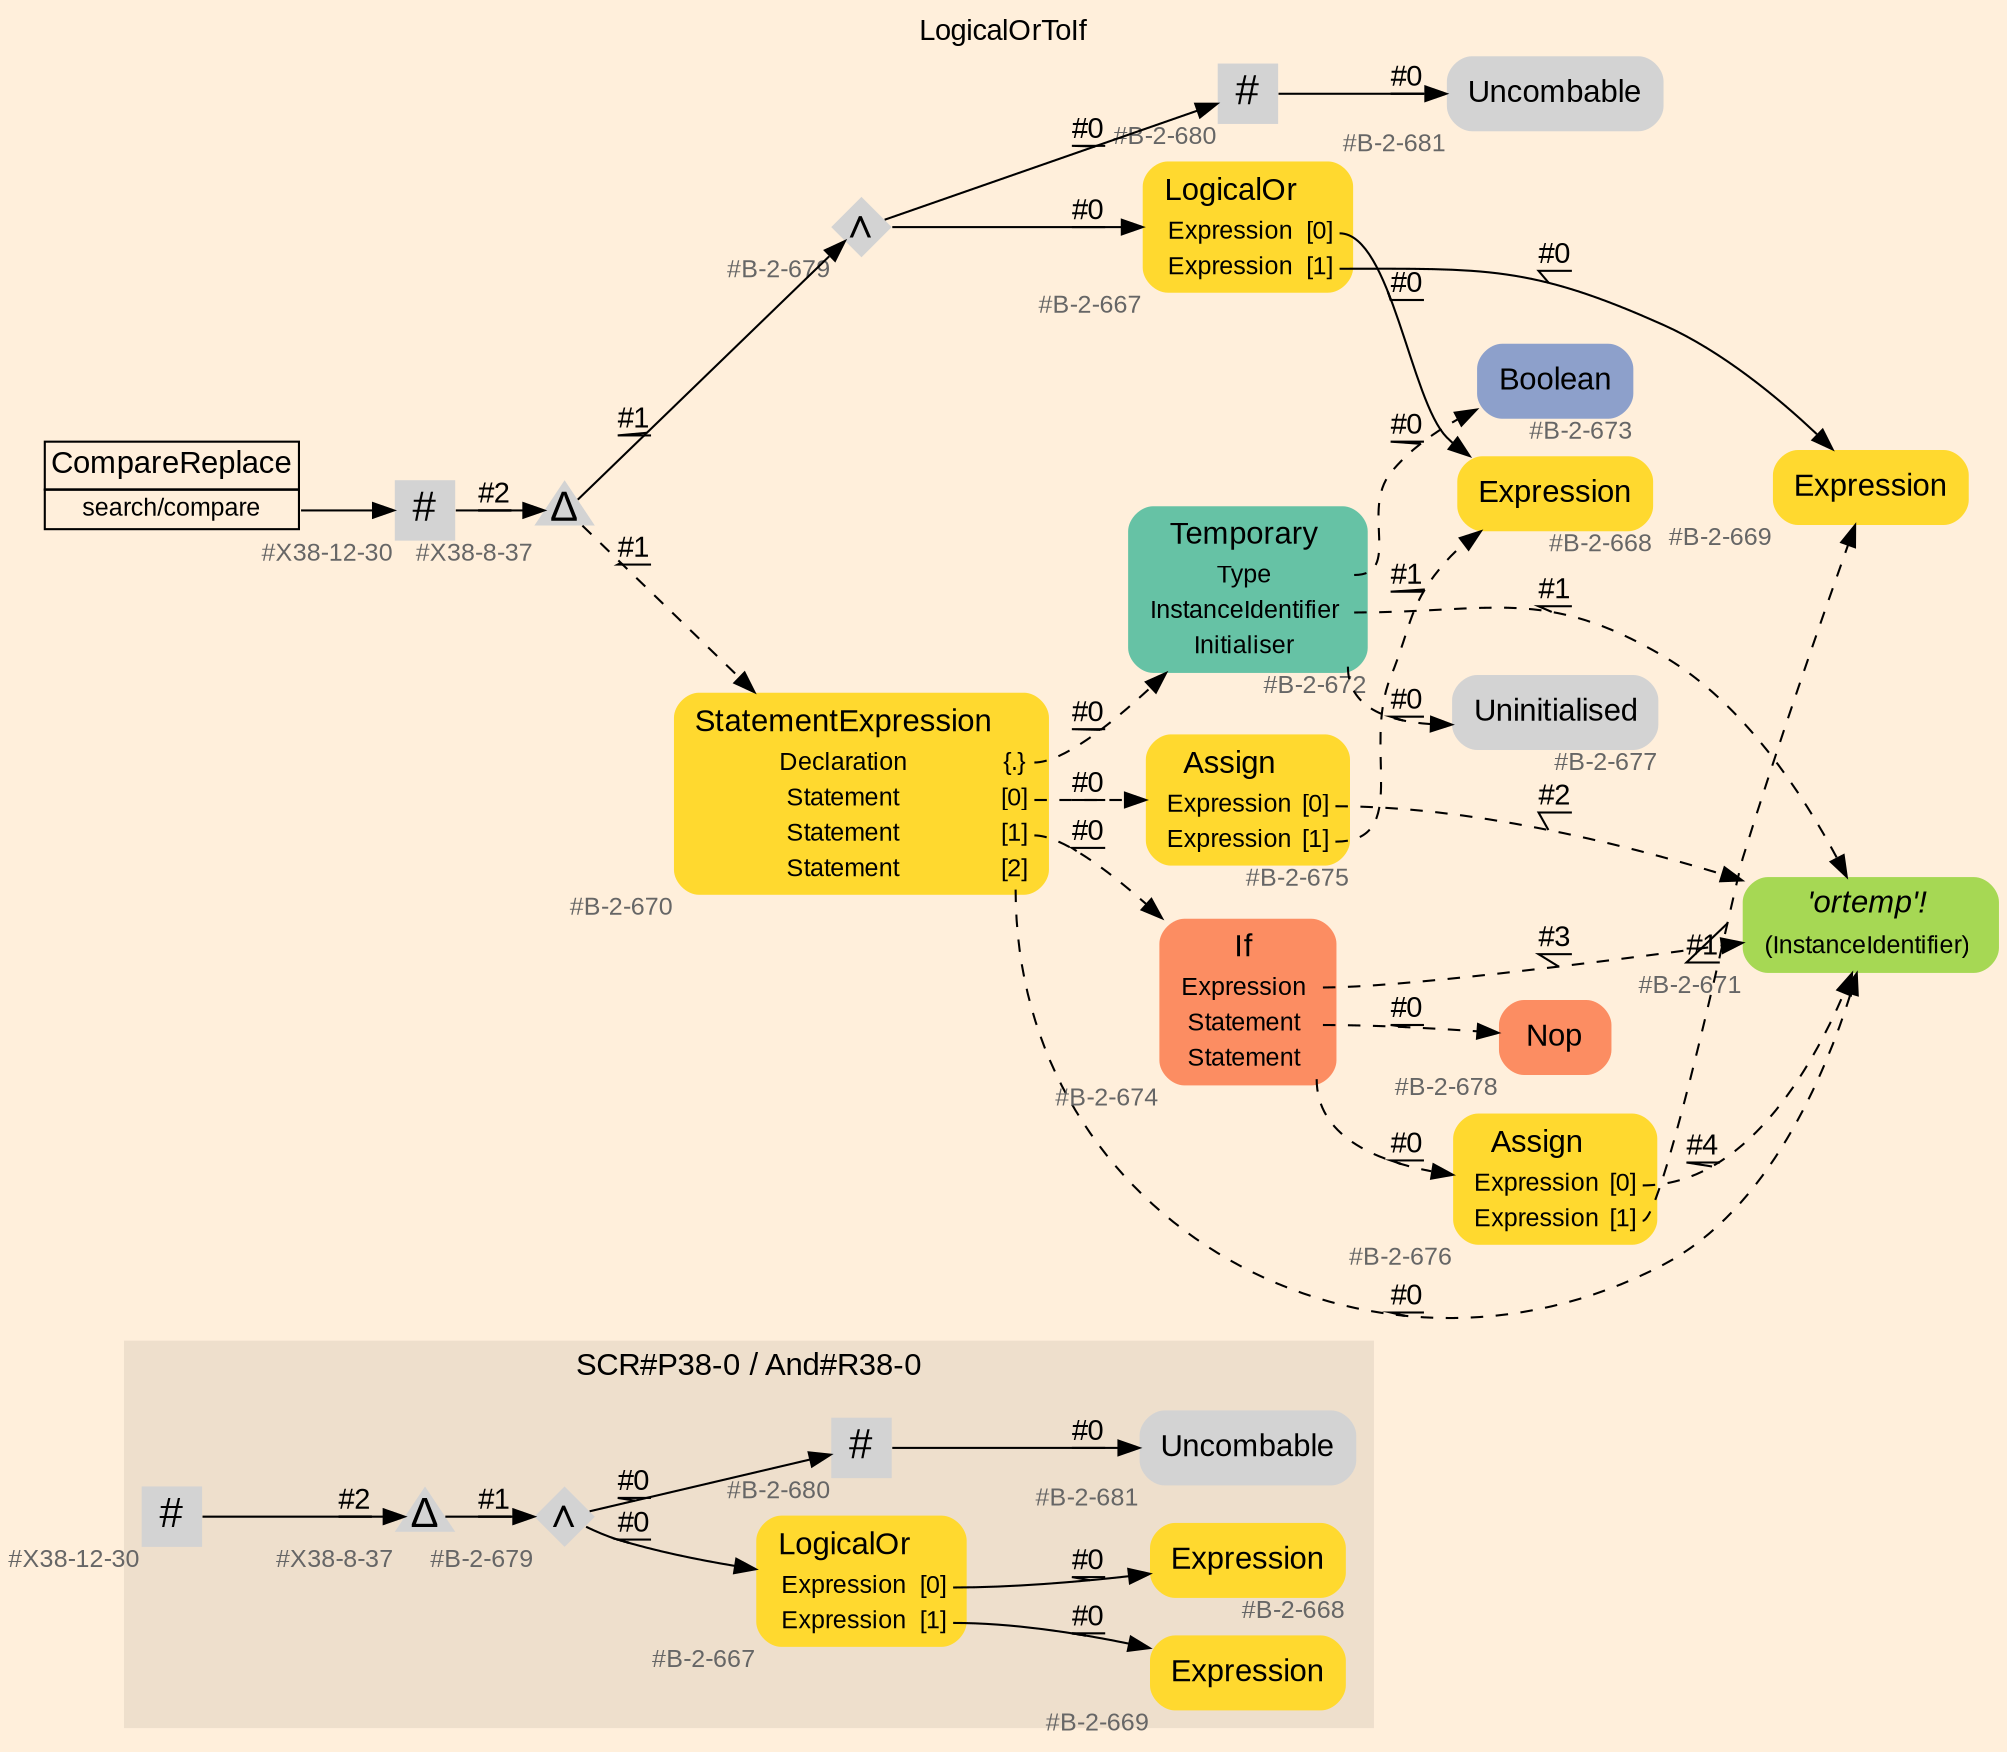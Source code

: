 digraph "LogicalOrToIf" {
label = "LogicalOrToIf"
labelloc = t
graph [
    rankdir = "LR"
    ranksep = 0.3
    bgcolor = antiquewhite1
    color = black
    fontcolor = black
    fontname = "Arial"
];
node [
    fontname = "Arial"
];
edge [
    fontname = "Arial"
];

// -------------------- figure And#R38-0 --------------------
// -------- region And#R38-0 ----------
subgraph "clusterAnd#R38-0" {
    label = "SCR#P38-0 / And#R38-0"
    style = "filled"
    color = antiquewhite2
    fontsize = "15"
    // -------- block And#R38-0/#B-2-668 ----------
    "And#R38-0/#B-2-668" [
        fillcolor = "/set28/6"
        xlabel = "#B-2-668"
        fontsize = "12"
        fontcolor = grey40
        shape = "plaintext"
        label = <<TABLE BORDER="0" CELLBORDER="0" CELLSPACING="0">
         <TR><TD><FONT COLOR="black" POINT-SIZE="15">Expression</FONT></TD></TR>
        </TABLE>>
        style = "rounded,filled"
    ];
    
    // -------- block And#R38-0/#X38-12-30 ----------
    "And#R38-0/#X38-12-30" [
        xlabel = "#X38-12-30"
        fontsize = "12"
        fontcolor = grey40
        shape = "square"
        label = <<FONT COLOR="black" POINT-SIZE="20">#</FONT>>
        style = "filled"
        penwidth = 0.0
        fixedsize = true
        width = 0.4
        height = 0.4
    ];
    
    // -------- block And#R38-0/#B-2-667 ----------
    "And#R38-0/#B-2-667" [
        fillcolor = "/set28/6"
        xlabel = "#B-2-667"
        fontsize = "12"
        fontcolor = grey40
        shape = "plaintext"
        label = <<TABLE BORDER="0" CELLBORDER="0" CELLSPACING="0">
         <TR><TD><FONT COLOR="black" POINT-SIZE="15">LogicalOr</FONT></TD></TR>
         <TR><TD><FONT COLOR="black" POINT-SIZE="12">Expression</FONT></TD><TD PORT="port0"><FONT COLOR="black" POINT-SIZE="12">[0]</FONT></TD></TR>
         <TR><TD><FONT COLOR="black" POINT-SIZE="12">Expression</FONT></TD><TD PORT="port1"><FONT COLOR="black" POINT-SIZE="12">[1]</FONT></TD></TR>
        </TABLE>>
        style = "rounded,filled"
    ];
    
    // -------- block And#R38-0/#B-2-679 ----------
    "And#R38-0/#B-2-679" [
        xlabel = "#B-2-679"
        fontsize = "12"
        fontcolor = grey40
        shape = "diamond"
        label = <<FONT COLOR="black" POINT-SIZE="20">∧</FONT>>
        style = "filled"
        penwidth = 0.0
        fixedsize = true
        width = 0.4
        height = 0.4
    ];
    
    // -------- block And#R38-0/#B-2-669 ----------
    "And#R38-0/#B-2-669" [
        fillcolor = "/set28/6"
        xlabel = "#B-2-669"
        fontsize = "12"
        fontcolor = grey40
        shape = "plaintext"
        label = <<TABLE BORDER="0" CELLBORDER="0" CELLSPACING="0">
         <TR><TD><FONT COLOR="black" POINT-SIZE="15">Expression</FONT></TD></TR>
        </TABLE>>
        style = "rounded,filled"
    ];
    
    // -------- block And#R38-0/#B-2-681 ----------
    "And#R38-0/#B-2-681" [
        xlabel = "#B-2-681"
        fontsize = "12"
        fontcolor = grey40
        shape = "plaintext"
        label = <<TABLE BORDER="0" CELLBORDER="0" CELLSPACING="0">
         <TR><TD><FONT COLOR="black" POINT-SIZE="15">Uncombable</FONT></TD></TR>
        </TABLE>>
        style = "rounded,filled"
    ];
    
    // -------- block And#R38-0/#X38-8-37 ----------
    "And#R38-0/#X38-8-37" [
        xlabel = "#X38-8-37"
        fontsize = "12"
        fontcolor = grey40
        shape = "triangle"
        label = <<FONT COLOR="black" POINT-SIZE="20">Δ</FONT>>
        style = "filled"
        penwidth = 0.0
        fixedsize = true
        width = 0.4
        height = 0.4
    ];
    
    // -------- block And#R38-0/#B-2-680 ----------
    "And#R38-0/#B-2-680" [
        xlabel = "#B-2-680"
        fontsize = "12"
        fontcolor = grey40
        shape = "square"
        label = <<FONT COLOR="black" POINT-SIZE="20">#</FONT>>
        style = "filled"
        penwidth = 0.0
        fixedsize = true
        width = 0.4
        height = 0.4
    ];
    
}

"And#R38-0/#X38-12-30" -> "And#R38-0/#X38-8-37" [
    label = "#2"
    decorate = true
    color = black
    fontcolor = black
];

"And#R38-0/#B-2-667":port0 -> "And#R38-0/#B-2-668" [
    label = "#0"
    decorate = true
    color = black
    fontcolor = black
];

"And#R38-0/#B-2-667":port1 -> "And#R38-0/#B-2-669" [
    label = "#0"
    decorate = true
    color = black
    fontcolor = black
];

"And#R38-0/#B-2-679" -> "And#R38-0/#B-2-667" [
    label = "#0"
    decorate = true
    color = black
    fontcolor = black
];

"And#R38-0/#B-2-679" -> "And#R38-0/#B-2-680" [
    label = "#0"
    decorate = true
    color = black
    fontcolor = black
];

"And#R38-0/#X38-8-37" -> "And#R38-0/#B-2-679" [
    label = "#1"
    decorate = true
    color = black
    fontcolor = black
];

"And#R38-0/#B-2-680" -> "And#R38-0/#B-2-681" [
    label = "#0"
    decorate = true
    color = black
    fontcolor = black
];


// -------------------- transformation figure --------------------
// -------- block CR#X38-10-38 ----------
"CR#X38-10-38" [
    fillcolor = antiquewhite1
    fontsize = "12"
    fontcolor = grey40
    shape = "plaintext"
    label = <<TABLE BORDER="0" CELLBORDER="1" CELLSPACING="0">
     <TR><TD><FONT COLOR="black" POINT-SIZE="15">CompareReplace</FONT></TD></TR>
     <TR><TD PORT="port0"><FONT COLOR="black" POINT-SIZE="12">search/compare</FONT></TD></TR>
    </TABLE>>
    style = "filled"
    color = black
];

// -------- block #X38-12-30 ----------
"#X38-12-30" [
    xlabel = "#X38-12-30"
    fontsize = "12"
    fontcolor = grey40
    shape = "square"
    label = <<FONT COLOR="black" POINT-SIZE="20">#</FONT>>
    style = "filled"
    penwidth = 0.0
    fixedsize = true
    width = 0.4
    height = 0.4
];

// -------- block #X38-8-37 ----------
"#X38-8-37" [
    xlabel = "#X38-8-37"
    fontsize = "12"
    fontcolor = grey40
    shape = "triangle"
    label = <<FONT COLOR="black" POINT-SIZE="20">Δ</FONT>>
    style = "filled"
    penwidth = 0.0
    fixedsize = true
    width = 0.4
    height = 0.4
];

// -------- block #B-2-679 ----------
"#B-2-679" [
    xlabel = "#B-2-679"
    fontsize = "12"
    fontcolor = grey40
    shape = "diamond"
    label = <<FONT COLOR="black" POINT-SIZE="20">∧</FONT>>
    style = "filled"
    penwidth = 0.0
    fixedsize = true
    width = 0.4
    height = 0.4
];

// -------- block #B-2-667 ----------
"#B-2-667" [
    fillcolor = "/set28/6"
    xlabel = "#B-2-667"
    fontsize = "12"
    fontcolor = grey40
    shape = "plaintext"
    label = <<TABLE BORDER="0" CELLBORDER="0" CELLSPACING="0">
     <TR><TD><FONT COLOR="black" POINT-SIZE="15">LogicalOr</FONT></TD></TR>
     <TR><TD><FONT COLOR="black" POINT-SIZE="12">Expression</FONT></TD><TD PORT="port0"><FONT COLOR="black" POINT-SIZE="12">[0]</FONT></TD></TR>
     <TR><TD><FONT COLOR="black" POINT-SIZE="12">Expression</FONT></TD><TD PORT="port1"><FONT COLOR="black" POINT-SIZE="12">[1]</FONT></TD></TR>
    </TABLE>>
    style = "rounded,filled"
];

// -------- block #B-2-668 ----------
"#B-2-668" [
    fillcolor = "/set28/6"
    xlabel = "#B-2-668"
    fontsize = "12"
    fontcolor = grey40
    shape = "plaintext"
    label = <<TABLE BORDER="0" CELLBORDER="0" CELLSPACING="0">
     <TR><TD><FONT COLOR="black" POINT-SIZE="15">Expression</FONT></TD></TR>
    </TABLE>>
    style = "rounded,filled"
];

// -------- block #B-2-669 ----------
"#B-2-669" [
    fillcolor = "/set28/6"
    xlabel = "#B-2-669"
    fontsize = "12"
    fontcolor = grey40
    shape = "plaintext"
    label = <<TABLE BORDER="0" CELLBORDER="0" CELLSPACING="0">
     <TR><TD><FONT COLOR="black" POINT-SIZE="15">Expression</FONT></TD></TR>
    </TABLE>>
    style = "rounded,filled"
];

// -------- block #B-2-680 ----------
"#B-2-680" [
    xlabel = "#B-2-680"
    fontsize = "12"
    fontcolor = grey40
    shape = "square"
    label = <<FONT COLOR="black" POINT-SIZE="20">#</FONT>>
    style = "filled"
    penwidth = 0.0
    fixedsize = true
    width = 0.4
    height = 0.4
];

// -------- block #B-2-681 ----------
"#B-2-681" [
    xlabel = "#B-2-681"
    fontsize = "12"
    fontcolor = grey40
    shape = "plaintext"
    label = <<TABLE BORDER="0" CELLBORDER="0" CELLSPACING="0">
     <TR><TD><FONT COLOR="black" POINT-SIZE="15">Uncombable</FONT></TD></TR>
    </TABLE>>
    style = "rounded,filled"
];

// -------- block #B-2-670 ----------
"#B-2-670" [
    fillcolor = "/set28/6"
    xlabel = "#B-2-670"
    fontsize = "12"
    fontcolor = grey40
    shape = "plaintext"
    label = <<TABLE BORDER="0" CELLBORDER="0" CELLSPACING="0">
     <TR><TD><FONT COLOR="black" POINT-SIZE="15">StatementExpression</FONT></TD></TR>
     <TR><TD><FONT COLOR="black" POINT-SIZE="12">Declaration</FONT></TD><TD PORT="port0"><FONT COLOR="black" POINT-SIZE="12">{.}</FONT></TD></TR>
     <TR><TD><FONT COLOR="black" POINT-SIZE="12">Statement</FONT></TD><TD PORT="port1"><FONT COLOR="black" POINT-SIZE="12">[0]</FONT></TD></TR>
     <TR><TD><FONT COLOR="black" POINT-SIZE="12">Statement</FONT></TD><TD PORT="port2"><FONT COLOR="black" POINT-SIZE="12">[1]</FONT></TD></TR>
     <TR><TD><FONT COLOR="black" POINT-SIZE="12">Statement</FONT></TD><TD PORT="port3"><FONT COLOR="black" POINT-SIZE="12">[2]</FONT></TD></TR>
    </TABLE>>
    style = "rounded,filled"
];

// -------- block #B-2-672 ----------
"#B-2-672" [
    fillcolor = "/set28/1"
    xlabel = "#B-2-672"
    fontsize = "12"
    fontcolor = grey40
    shape = "plaintext"
    label = <<TABLE BORDER="0" CELLBORDER="0" CELLSPACING="0">
     <TR><TD><FONT COLOR="black" POINT-SIZE="15">Temporary</FONT></TD></TR>
     <TR><TD><FONT COLOR="black" POINT-SIZE="12">Type</FONT></TD><TD PORT="port0"></TD></TR>
     <TR><TD><FONT COLOR="black" POINT-SIZE="12">InstanceIdentifier</FONT></TD><TD PORT="port1"></TD></TR>
     <TR><TD><FONT COLOR="black" POINT-SIZE="12">Initialiser</FONT></TD><TD PORT="port2"></TD></TR>
    </TABLE>>
    style = "rounded,filled"
];

// -------- block #B-2-673 ----------
"#B-2-673" [
    fillcolor = "/set28/3"
    xlabel = "#B-2-673"
    fontsize = "12"
    fontcolor = grey40
    shape = "plaintext"
    label = <<TABLE BORDER="0" CELLBORDER="0" CELLSPACING="0">
     <TR><TD><FONT COLOR="black" POINT-SIZE="15">Boolean</FONT></TD></TR>
    </TABLE>>
    style = "rounded,filled"
];

// -------- block #B-2-671 ----------
"#B-2-671" [
    fillcolor = "/set28/5"
    xlabel = "#B-2-671"
    fontsize = "12"
    fontcolor = grey40
    shape = "plaintext"
    label = <<TABLE BORDER="0" CELLBORDER="0" CELLSPACING="0">
     <TR><TD><FONT COLOR="black" POINT-SIZE="15"><I>'ortemp'!</I></FONT></TD></TR>
     <TR><TD><FONT COLOR="black" POINT-SIZE="12">(InstanceIdentifier)</FONT></TD><TD PORT="port0"></TD></TR>
    </TABLE>>
    style = "rounded,filled"
];

// -------- block #B-2-677 ----------
"#B-2-677" [
    xlabel = "#B-2-677"
    fontsize = "12"
    fontcolor = grey40
    shape = "plaintext"
    label = <<TABLE BORDER="0" CELLBORDER="0" CELLSPACING="0">
     <TR><TD><FONT COLOR="black" POINT-SIZE="15">Uninitialised</FONT></TD></TR>
    </TABLE>>
    style = "rounded,filled"
];

// -------- block #B-2-675 ----------
"#B-2-675" [
    fillcolor = "/set28/6"
    xlabel = "#B-2-675"
    fontsize = "12"
    fontcolor = grey40
    shape = "plaintext"
    label = <<TABLE BORDER="0" CELLBORDER="0" CELLSPACING="0">
     <TR><TD><FONT COLOR="black" POINT-SIZE="15">Assign</FONT></TD></TR>
     <TR><TD><FONT COLOR="black" POINT-SIZE="12">Expression</FONT></TD><TD PORT="port0"><FONT COLOR="black" POINT-SIZE="12">[0]</FONT></TD></TR>
     <TR><TD><FONT COLOR="black" POINT-SIZE="12">Expression</FONT></TD><TD PORT="port1"><FONT COLOR="black" POINT-SIZE="12">[1]</FONT></TD></TR>
    </TABLE>>
    style = "rounded,filled"
];

// -------- block #B-2-674 ----------
"#B-2-674" [
    fillcolor = "/set28/2"
    xlabel = "#B-2-674"
    fontsize = "12"
    fontcolor = grey40
    shape = "plaintext"
    label = <<TABLE BORDER="0" CELLBORDER="0" CELLSPACING="0">
     <TR><TD><FONT COLOR="black" POINT-SIZE="15">If</FONT></TD></TR>
     <TR><TD><FONT COLOR="black" POINT-SIZE="12">Expression</FONT></TD><TD PORT="port0"></TD></TR>
     <TR><TD><FONT COLOR="black" POINT-SIZE="12">Statement</FONT></TD><TD PORT="port1"></TD></TR>
     <TR><TD><FONT COLOR="black" POINT-SIZE="12">Statement</FONT></TD><TD PORT="port2"></TD></TR>
    </TABLE>>
    style = "rounded,filled"
];

// -------- block #B-2-678 ----------
"#B-2-678" [
    fillcolor = "/set28/2"
    xlabel = "#B-2-678"
    fontsize = "12"
    fontcolor = grey40
    shape = "plaintext"
    label = <<TABLE BORDER="0" CELLBORDER="0" CELLSPACING="0">
     <TR><TD><FONT COLOR="black" POINT-SIZE="15">Nop</FONT></TD></TR>
    </TABLE>>
    style = "rounded,filled"
];

// -------- block #B-2-676 ----------
"#B-2-676" [
    fillcolor = "/set28/6"
    xlabel = "#B-2-676"
    fontsize = "12"
    fontcolor = grey40
    shape = "plaintext"
    label = <<TABLE BORDER="0" CELLBORDER="0" CELLSPACING="0">
     <TR><TD><FONT COLOR="black" POINT-SIZE="15">Assign</FONT></TD></TR>
     <TR><TD><FONT COLOR="black" POINT-SIZE="12">Expression</FONT></TD><TD PORT="port0"><FONT COLOR="black" POINT-SIZE="12">[0]</FONT></TD></TR>
     <TR><TD><FONT COLOR="black" POINT-SIZE="12">Expression</FONT></TD><TD PORT="port1"><FONT COLOR="black" POINT-SIZE="12">[1]</FONT></TD></TR>
    </TABLE>>
    style = "rounded,filled"
];

"CR#X38-10-38":port0 -> "#X38-12-30" [
    label = ""
    decorate = true
    color = black
    fontcolor = black
];

"#X38-12-30" -> "#X38-8-37" [
    label = "#2"
    decorate = true
    color = black
    fontcolor = black
];

"#X38-8-37" -> "#B-2-679" [
    label = "#1"
    decorate = true
    color = black
    fontcolor = black
];

"#X38-8-37" -> "#B-2-670" [
    style="dashed"
    label = "#1"
    decorate = true
    color = black
    fontcolor = black
];

"#B-2-679" -> "#B-2-667" [
    label = "#0"
    decorate = true
    color = black
    fontcolor = black
];

"#B-2-679" -> "#B-2-680" [
    label = "#0"
    decorate = true
    color = black
    fontcolor = black
];

"#B-2-667":port0 -> "#B-2-668" [
    label = "#0"
    decorate = true
    color = black
    fontcolor = black
];

"#B-2-667":port1 -> "#B-2-669" [
    label = "#0"
    decorate = true
    color = black
    fontcolor = black
];

"#B-2-680" -> "#B-2-681" [
    label = "#0"
    decorate = true
    color = black
    fontcolor = black
];

"#B-2-670":port0 -> "#B-2-672" [
    style="dashed"
    label = "#0"
    decorate = true
    color = black
    fontcolor = black
];

"#B-2-670":port1 -> "#B-2-675" [
    style="dashed"
    label = "#0"
    decorate = true
    color = black
    fontcolor = black
];

"#B-2-670":port2 -> "#B-2-674" [
    style="dashed"
    label = "#0"
    decorate = true
    color = black
    fontcolor = black
];

"#B-2-670":port3 -> "#B-2-671" [
    style="dashed"
    label = "#0"
    decorate = true
    color = black
    fontcolor = black
];

"#B-2-672":port0 -> "#B-2-673" [
    style="dashed"
    label = "#0"
    decorate = true
    color = black
    fontcolor = black
];

"#B-2-672":port1 -> "#B-2-671" [
    style="dashed"
    label = "#1"
    decorate = true
    color = black
    fontcolor = black
];

"#B-2-672":port2 -> "#B-2-677" [
    style="dashed"
    label = "#0"
    decorate = true
    color = black
    fontcolor = black
];

"#B-2-675":port0 -> "#B-2-671" [
    style="dashed"
    label = "#2"
    decorate = true
    color = black
    fontcolor = black
];

"#B-2-675":port1 -> "#B-2-668" [
    style="dashed"
    label = "#1"
    decorate = true
    color = black
    fontcolor = black
];

"#B-2-674":port0 -> "#B-2-671" [
    style="dashed"
    label = "#3"
    decorate = true
    color = black
    fontcolor = black
];

"#B-2-674":port1 -> "#B-2-678" [
    style="dashed"
    label = "#0"
    decorate = true
    color = black
    fontcolor = black
];

"#B-2-674":port2 -> "#B-2-676" [
    style="dashed"
    label = "#0"
    decorate = true
    color = black
    fontcolor = black
];

"#B-2-676":port0 -> "#B-2-671" [
    style="dashed"
    label = "#4"
    decorate = true
    color = black
    fontcolor = black
];

"#B-2-676":port1 -> "#B-2-669" [
    style="dashed"
    label = "#1"
    decorate = true
    color = black
    fontcolor = black
];


}

